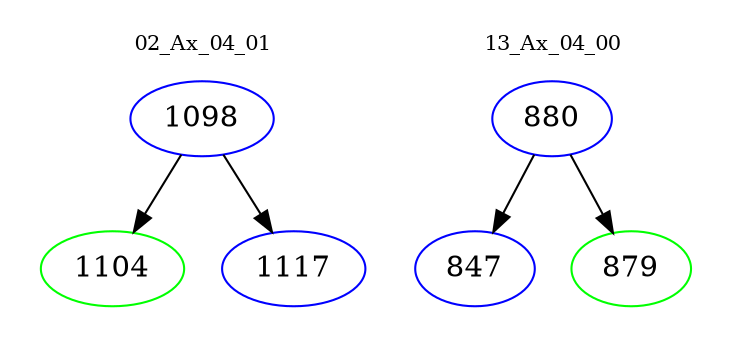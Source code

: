 digraph{
subgraph cluster_0 {
color = white
label = "02_Ax_04_01";
fontsize=10;
T0_1098 [label="1098", color="blue"]
T0_1098 -> T0_1104 [color="black"]
T0_1104 [label="1104", color="green"]
T0_1098 -> T0_1117 [color="black"]
T0_1117 [label="1117", color="blue"]
}
subgraph cluster_1 {
color = white
label = "13_Ax_04_00";
fontsize=10;
T1_880 [label="880", color="blue"]
T1_880 -> T1_847 [color="black"]
T1_847 [label="847", color="blue"]
T1_880 -> T1_879 [color="black"]
T1_879 [label="879", color="green"]
}
}
